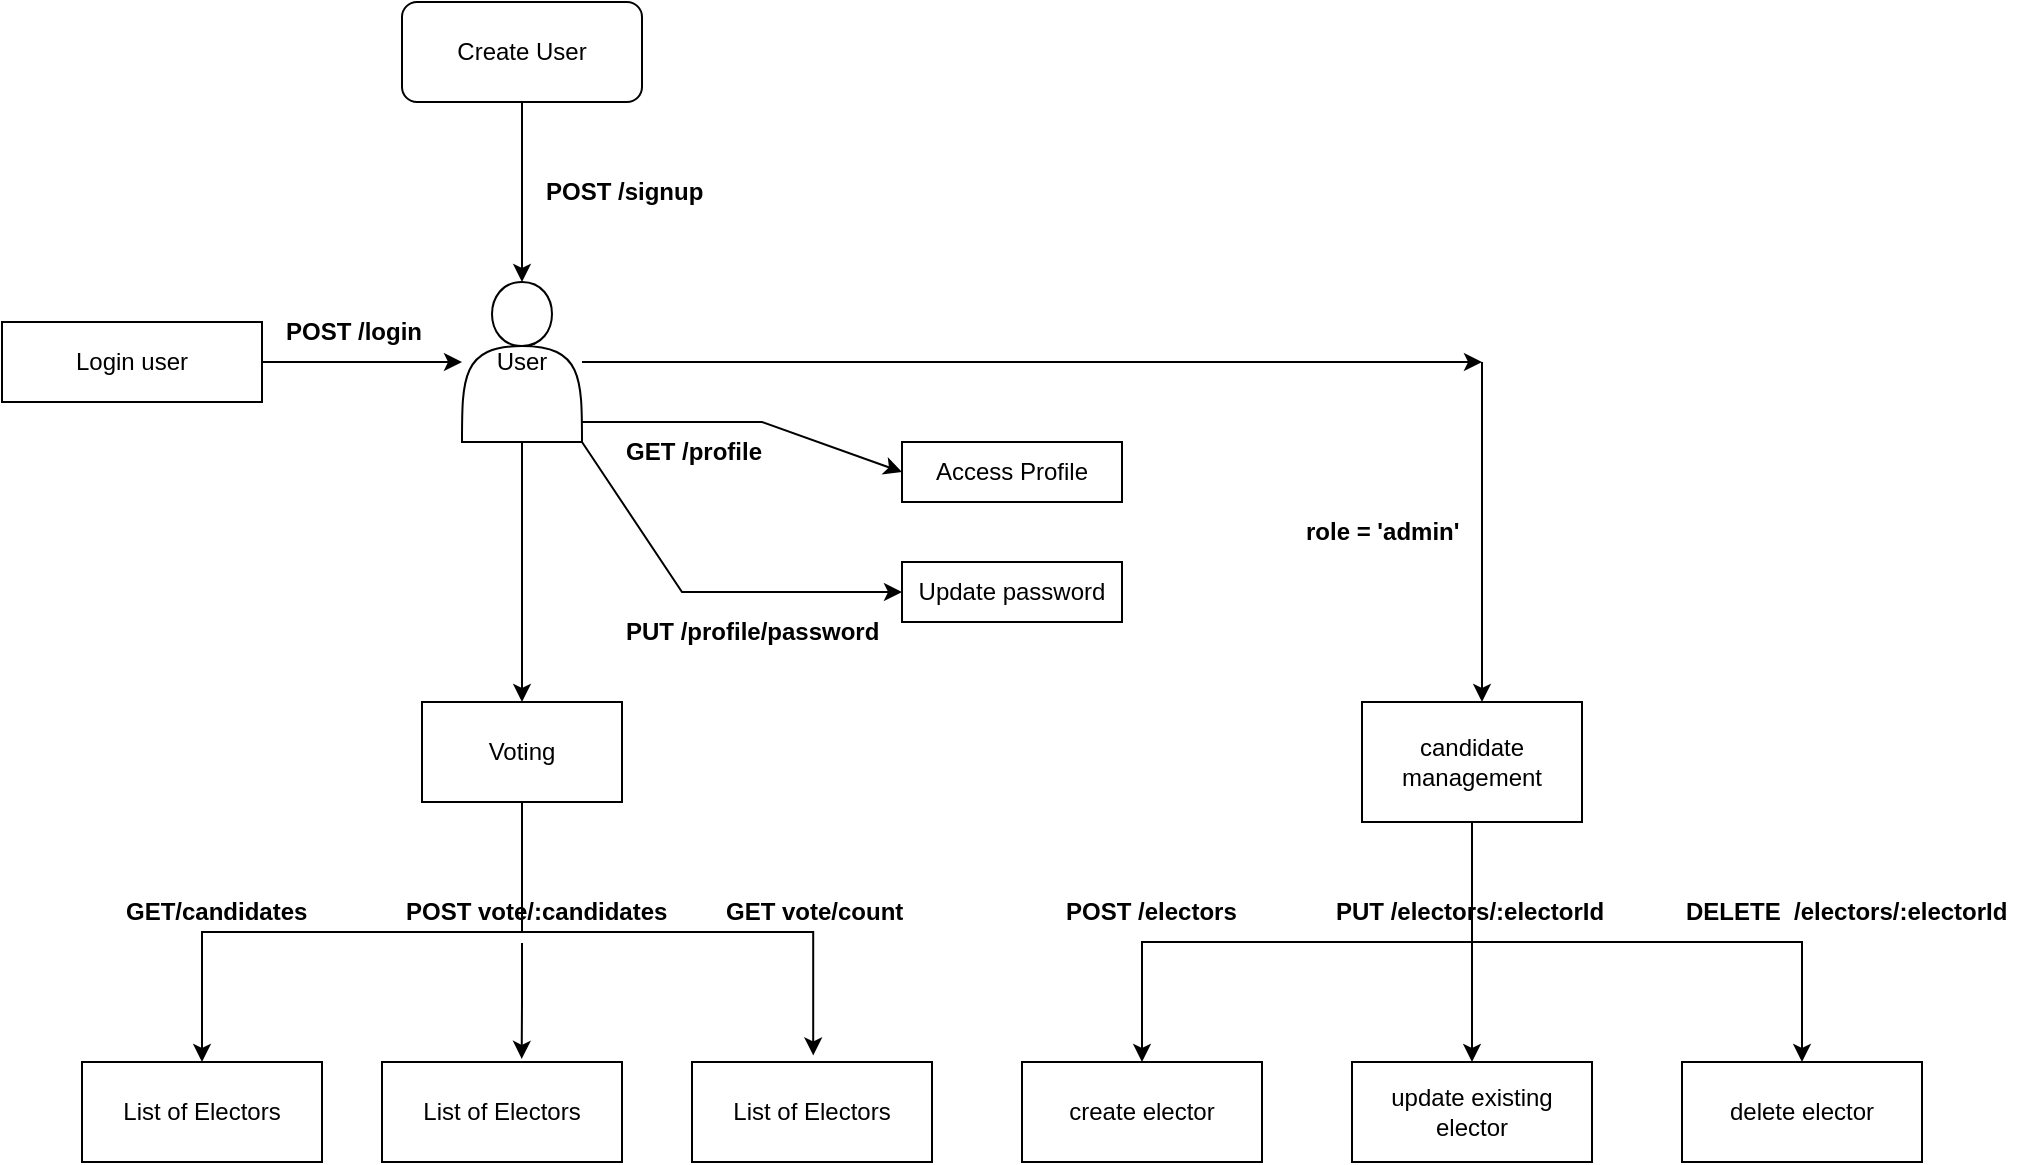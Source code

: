 <mxfile version="25.0.1">
  <diagram name="Page-1" id="O6Ocl5-zOURX-OVaoWT8">
    <mxGraphModel dx="1195" dy="682" grid="1" gridSize="10" guides="1" tooltips="1" connect="1" arrows="1" fold="1" page="1" pageScale="1" pageWidth="850" pageHeight="1100" math="0" shadow="0">
      <root>
        <mxCell id="0" />
        <mxCell id="1" parent="0" />
        <mxCell id="dNyeTWDt9TapOBtCWA2l-6" style="edgeStyle=orthogonalEdgeStyle;rounded=0;orthogonalLoop=1;jettySize=auto;html=1;exitX=0.5;exitY=1;exitDx=0;exitDy=0;entryX=0.5;entryY=0;entryDx=0;entryDy=0;" edge="1" parent="1" source="dNyeTWDt9TapOBtCWA2l-1" target="dNyeTWDt9TapOBtCWA2l-3">
          <mxGeometry relative="1" as="geometry">
            <mxPoint x="280" y="260" as="targetPoint" />
          </mxGeometry>
        </mxCell>
        <mxCell id="dNyeTWDt9TapOBtCWA2l-1" value="Create User" style="rounded=1;whiteSpace=wrap;html=1;" vertex="1" parent="1">
          <mxGeometry x="220" y="130" width="120" height="50" as="geometry" />
        </mxCell>
        <mxCell id="dNyeTWDt9TapOBtCWA2l-5" style="edgeStyle=orthogonalEdgeStyle;rounded=0;orthogonalLoop=1;jettySize=auto;html=1;exitX=1;exitY=0.5;exitDx=0;exitDy=0;" edge="1" parent="1" source="dNyeTWDt9TapOBtCWA2l-2" target="dNyeTWDt9TapOBtCWA2l-3">
          <mxGeometry relative="1" as="geometry">
            <mxPoint x="240" y="300" as="targetPoint" />
          </mxGeometry>
        </mxCell>
        <mxCell id="dNyeTWDt9TapOBtCWA2l-2" value="Login user" style="rounded=0;whiteSpace=wrap;html=1;" vertex="1" parent="1">
          <mxGeometry x="20" y="290" width="130" height="40" as="geometry" />
        </mxCell>
        <mxCell id="dNyeTWDt9TapOBtCWA2l-9" style="edgeStyle=orthogonalEdgeStyle;rounded=0;orthogonalLoop=1;jettySize=auto;html=1;exitX=0.5;exitY=1;exitDx=0;exitDy=0;entryX=0.5;entryY=0;entryDx=0;entryDy=0;" edge="1" parent="1" source="dNyeTWDt9TapOBtCWA2l-3" target="dNyeTWDt9TapOBtCWA2l-7">
          <mxGeometry relative="1" as="geometry" />
        </mxCell>
        <mxCell id="dNyeTWDt9TapOBtCWA2l-22" style="edgeStyle=orthogonalEdgeStyle;rounded=0;orthogonalLoop=1;jettySize=auto;html=1;" edge="1" parent="1" source="dNyeTWDt9TapOBtCWA2l-3">
          <mxGeometry relative="1" as="geometry">
            <mxPoint x="760" y="310" as="targetPoint" />
          </mxGeometry>
        </mxCell>
        <mxCell id="dNyeTWDt9TapOBtCWA2l-3" value="User" style="shape=actor;whiteSpace=wrap;html=1;" vertex="1" parent="1">
          <mxGeometry x="250" y="270" width="60" height="80" as="geometry" />
        </mxCell>
        <mxCell id="dNyeTWDt9TapOBtCWA2l-14" style="edgeStyle=orthogonalEdgeStyle;rounded=0;orthogonalLoop=1;jettySize=auto;html=1;exitX=0.5;exitY=1;exitDx=0;exitDy=0;entryX=0.5;entryY=0;entryDx=0;entryDy=0;" edge="1" parent="1" source="dNyeTWDt9TapOBtCWA2l-7" target="dNyeTWDt9TapOBtCWA2l-10">
          <mxGeometry relative="1" as="geometry" />
        </mxCell>
        <mxCell id="dNyeTWDt9TapOBtCWA2l-7" value="Voting" style="rounded=0;whiteSpace=wrap;html=1;" vertex="1" parent="1">
          <mxGeometry x="230" y="480" width="100" height="50" as="geometry" />
        </mxCell>
        <mxCell id="dNyeTWDt9TapOBtCWA2l-10" value="List of Electors" style="rounded=0;whiteSpace=wrap;html=1;" vertex="1" parent="1">
          <mxGeometry x="60" y="660" width="120" height="50" as="geometry" />
        </mxCell>
        <mxCell id="dNyeTWDt9TapOBtCWA2l-15" value="List of Electors" style="rounded=0;whiteSpace=wrap;html=1;" vertex="1" parent="1">
          <mxGeometry x="210" y="660" width="120" height="50" as="geometry" />
        </mxCell>
        <mxCell id="dNyeTWDt9TapOBtCWA2l-16" style="edgeStyle=orthogonalEdgeStyle;rounded=0;orthogonalLoop=1;jettySize=auto;html=1;entryX=0.582;entryY=-0.031;entryDx=0;entryDy=0;entryPerimeter=0;exitX=0.375;exitY=1.013;exitDx=0;exitDy=0;exitPerimeter=0;" edge="1" parent="1" source="dNyeTWDt9TapOBtCWA2l-20" target="dNyeTWDt9TapOBtCWA2l-15">
          <mxGeometry relative="1" as="geometry">
            <mxPoint x="280" y="600" as="sourcePoint" />
          </mxGeometry>
        </mxCell>
        <mxCell id="dNyeTWDt9TapOBtCWA2l-17" value="List of Electors" style="rounded=0;whiteSpace=wrap;html=1;" vertex="1" parent="1">
          <mxGeometry x="365" y="660" width="120" height="50" as="geometry" />
        </mxCell>
        <mxCell id="dNyeTWDt9TapOBtCWA2l-18" style="edgeStyle=orthogonalEdgeStyle;rounded=0;orthogonalLoop=1;jettySize=auto;html=1;exitX=0.5;exitY=1;exitDx=0;exitDy=0;entryX=0.505;entryY=-0.066;entryDx=0;entryDy=0;entryPerimeter=0;" edge="1" parent="1" source="dNyeTWDt9TapOBtCWA2l-7" target="dNyeTWDt9TapOBtCWA2l-17">
          <mxGeometry relative="1" as="geometry" />
        </mxCell>
        <mxCell id="dNyeTWDt9TapOBtCWA2l-19" value="&lt;h1 style=&quot;margin-top: 0px;&quot;&gt;&lt;span style=&quot;font-size: 12px;&quot;&gt;GET/candidates&lt;/span&gt;&lt;/h1&gt;" style="text;html=1;whiteSpace=wrap;overflow=hidden;rounded=0;" vertex="1" parent="1">
          <mxGeometry x="80" y="560" width="110" height="40" as="geometry" />
        </mxCell>
        <mxCell id="dNyeTWDt9TapOBtCWA2l-20" value="&lt;h1 style=&quot;margin-top: 0px;&quot;&gt;&lt;span style=&quot;font-size: 12px;&quot;&gt;POST vote/:candidates&lt;/span&gt;&lt;/h1&gt;" style="text;html=1;whiteSpace=wrap;overflow=hidden;rounded=0;" vertex="1" parent="1">
          <mxGeometry x="220" y="560" width="160" height="40" as="geometry" />
        </mxCell>
        <mxCell id="dNyeTWDt9TapOBtCWA2l-21" value="&lt;h1 style=&quot;margin-top: 0px;&quot;&gt;&lt;span style=&quot;font-size: 12px;&quot;&gt;GET vote/count&lt;/span&gt;&lt;/h1&gt;" style="text;html=1;whiteSpace=wrap;overflow=hidden;rounded=0;" vertex="1" parent="1">
          <mxGeometry x="380" y="560" width="110" height="40" as="geometry" />
        </mxCell>
        <mxCell id="dNyeTWDt9TapOBtCWA2l-23" value="" style="endArrow=classic;html=1;rounded=0;" edge="1" parent="1">
          <mxGeometry width="50" height="50" relative="1" as="geometry">
            <mxPoint x="760" y="310" as="sourcePoint" />
            <mxPoint x="760" y="480" as="targetPoint" />
          </mxGeometry>
        </mxCell>
        <mxCell id="dNyeTWDt9TapOBtCWA2l-30" style="edgeStyle=orthogonalEdgeStyle;rounded=0;orthogonalLoop=1;jettySize=auto;html=1;exitX=0.5;exitY=1;exitDx=0;exitDy=0;entryX=0.5;entryY=0;entryDx=0;entryDy=0;" edge="1" parent="1" source="dNyeTWDt9TapOBtCWA2l-24" target="dNyeTWDt9TapOBtCWA2l-29">
          <mxGeometry relative="1" as="geometry" />
        </mxCell>
        <mxCell id="dNyeTWDt9TapOBtCWA2l-31" style="edgeStyle=orthogonalEdgeStyle;rounded=0;orthogonalLoop=1;jettySize=auto;html=1;exitX=0.5;exitY=1;exitDx=0;exitDy=0;entryX=0.5;entryY=0;entryDx=0;entryDy=0;" edge="1" parent="1" source="dNyeTWDt9TapOBtCWA2l-24" target="dNyeTWDt9TapOBtCWA2l-28">
          <mxGeometry relative="1" as="geometry" />
        </mxCell>
        <mxCell id="dNyeTWDt9TapOBtCWA2l-32" style="edgeStyle=orthogonalEdgeStyle;rounded=0;orthogonalLoop=1;jettySize=auto;html=1;exitX=0.5;exitY=1;exitDx=0;exitDy=0;entryX=0.5;entryY=0;entryDx=0;entryDy=0;" edge="1" parent="1" source="dNyeTWDt9TapOBtCWA2l-24" target="dNyeTWDt9TapOBtCWA2l-27">
          <mxGeometry relative="1" as="geometry" />
        </mxCell>
        <mxCell id="dNyeTWDt9TapOBtCWA2l-24" value="candidate management" style="rounded=0;whiteSpace=wrap;html=1;" vertex="1" parent="1">
          <mxGeometry x="700" y="480" width="110" height="60" as="geometry" />
        </mxCell>
        <mxCell id="dNyeTWDt9TapOBtCWA2l-25" value="&lt;h1 style=&quot;margin-top: 0px;&quot;&gt;&lt;span style=&quot;font-size: 12px;&quot;&gt;role = &#39;admin&#39;&lt;/span&gt;&lt;/h1&gt;" style="text;html=1;whiteSpace=wrap;overflow=hidden;rounded=0;" vertex="1" parent="1">
          <mxGeometry x="670" y="370" width="110" height="40" as="geometry" />
        </mxCell>
        <mxCell id="dNyeTWDt9TapOBtCWA2l-27" value="delete elector" style="rounded=0;whiteSpace=wrap;html=1;" vertex="1" parent="1">
          <mxGeometry x="860" y="660" width="120" height="50" as="geometry" />
        </mxCell>
        <mxCell id="dNyeTWDt9TapOBtCWA2l-28" value="update existing elector" style="rounded=0;whiteSpace=wrap;html=1;" vertex="1" parent="1">
          <mxGeometry x="695" y="660" width="120" height="50" as="geometry" />
        </mxCell>
        <mxCell id="dNyeTWDt9TapOBtCWA2l-29" value="create elector" style="rounded=0;whiteSpace=wrap;html=1;" vertex="1" parent="1">
          <mxGeometry x="530" y="660" width="120" height="50" as="geometry" />
        </mxCell>
        <mxCell id="dNyeTWDt9TapOBtCWA2l-33" value="&lt;h1 style=&quot;margin-top: 0px;&quot;&gt;&lt;span style=&quot;font-size: 12px;&quot;&gt;POST /electors&lt;/span&gt;&lt;/h1&gt;" style="text;html=1;whiteSpace=wrap;overflow=hidden;rounded=0;" vertex="1" parent="1">
          <mxGeometry x="550" y="560" width="160" height="40" as="geometry" />
        </mxCell>
        <mxCell id="dNyeTWDt9TapOBtCWA2l-34" value="&lt;h1 style=&quot;margin-top: 0px;&quot;&gt;&lt;span style=&quot;font-size: 12px;&quot;&gt;PUT /electors/:electorId&lt;/span&gt;&lt;/h1&gt;" style="text;html=1;whiteSpace=wrap;overflow=hidden;rounded=0;" vertex="1" parent="1">
          <mxGeometry x="685" y="560" width="140" height="40" as="geometry" />
        </mxCell>
        <mxCell id="dNyeTWDt9TapOBtCWA2l-35" value="&lt;h1 style=&quot;margin-top: 0px;&quot;&gt;&lt;span style=&quot;font-size: 12px;&quot;&gt;DELETE&amp;nbsp; /electors/:electorId&lt;/span&gt;&lt;/h1&gt;" style="text;html=1;whiteSpace=wrap;overflow=hidden;rounded=0;" vertex="1" parent="1">
          <mxGeometry x="860" y="560" width="170" height="40" as="geometry" />
        </mxCell>
        <mxCell id="dNyeTWDt9TapOBtCWA2l-36" value="&lt;h1 style=&quot;margin-top: 0px;&quot;&gt;&lt;span style=&quot;font-size: 12px;&quot;&gt;POST /signup&lt;/span&gt;&lt;/h1&gt;" style="text;html=1;whiteSpace=wrap;overflow=hidden;rounded=0;" vertex="1" parent="1">
          <mxGeometry x="290" y="200" width="110" height="40" as="geometry" />
        </mxCell>
        <mxCell id="dNyeTWDt9TapOBtCWA2l-37" value="&lt;h1 style=&quot;margin-top: 0px;&quot;&gt;&lt;span style=&quot;font-size: 12px;&quot;&gt;POST /login&lt;/span&gt;&lt;/h1&gt;" style="text;html=1;whiteSpace=wrap;overflow=hidden;rounded=0;" vertex="1" parent="1">
          <mxGeometry x="160" y="270" width="110" height="40" as="geometry" />
        </mxCell>
        <mxCell id="dNyeTWDt9TapOBtCWA2l-40" value="Access Profile" style="rounded=0;whiteSpace=wrap;html=1;" vertex="1" parent="1">
          <mxGeometry x="470" y="350" width="110" height="30" as="geometry" />
        </mxCell>
        <mxCell id="dNyeTWDt9TapOBtCWA2l-41" value="Update password" style="rounded=0;whiteSpace=wrap;html=1;" vertex="1" parent="1">
          <mxGeometry x="470" y="410" width="110" height="30" as="geometry" />
        </mxCell>
        <mxCell id="dNyeTWDt9TapOBtCWA2l-42" value="" style="endArrow=classic;html=1;rounded=0;entryX=0;entryY=0.5;entryDx=0;entryDy=0;" edge="1" parent="1" target="dNyeTWDt9TapOBtCWA2l-40">
          <mxGeometry width="50" height="50" relative="1" as="geometry">
            <mxPoint x="310" y="340" as="sourcePoint" />
            <mxPoint x="360" y="290" as="targetPoint" />
            <Array as="points">
              <mxPoint x="400" y="340" />
            </Array>
          </mxGeometry>
        </mxCell>
        <mxCell id="dNyeTWDt9TapOBtCWA2l-44" value="" style="endArrow=classic;html=1;rounded=0;entryX=0;entryY=0.5;entryDx=0;entryDy=0;" edge="1" parent="1" target="dNyeTWDt9TapOBtCWA2l-41">
          <mxGeometry width="50" height="50" relative="1" as="geometry">
            <mxPoint x="310" y="350" as="sourcePoint" />
            <mxPoint x="360" y="300" as="targetPoint" />
            <Array as="points">
              <mxPoint x="360" y="425" />
              <mxPoint x="400" y="425" />
            </Array>
          </mxGeometry>
        </mxCell>
        <mxCell id="dNyeTWDt9TapOBtCWA2l-45" value="&lt;h1 style=&quot;margin-top: 0px;&quot;&gt;&lt;span style=&quot;font-size: 12px;&quot;&gt;GET /profile&lt;/span&gt;&lt;/h1&gt;" style="text;html=1;whiteSpace=wrap;overflow=hidden;rounded=0;" vertex="1" parent="1">
          <mxGeometry x="330" y="330" width="110" height="40" as="geometry" />
        </mxCell>
        <mxCell id="dNyeTWDt9TapOBtCWA2l-46" value="&lt;h1 style=&quot;margin-top: 0px;&quot;&gt;&lt;span style=&quot;font-size: 12px;&quot;&gt;PUT /profile/password&lt;/span&gt;&lt;/h1&gt;" style="text;html=1;whiteSpace=wrap;overflow=hidden;rounded=0;" vertex="1" parent="1">
          <mxGeometry x="330" y="420" width="150" height="40" as="geometry" />
        </mxCell>
      </root>
    </mxGraphModel>
  </diagram>
</mxfile>
